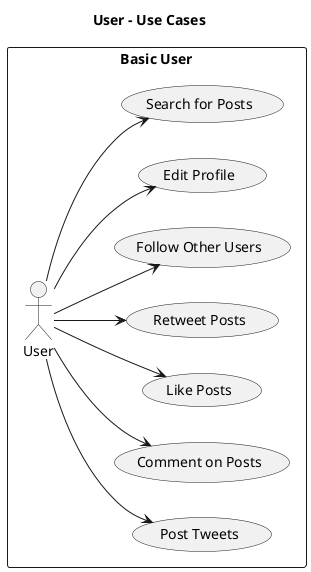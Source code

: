 @startuml "basic_user_uc"

title "User - Use Cases"

left to right direction

rectangle "Basic User" {

    actor "User" as user

    usecase "Post Tweets" as tweet
    usecase "Comment on Posts" as comment
    usecase "Like Posts" as like
    usecase "Retweet Posts" as retweet
    usecase "Follow Other Users" as follow
    usecase "Edit Profile" as edit
    usecase "Search for Posts" as search

    user --> tweet
    user --> comment
    user --> like
    user --> retweet
    user --> follow
    user --> edit
    user --> search

}

@enduml